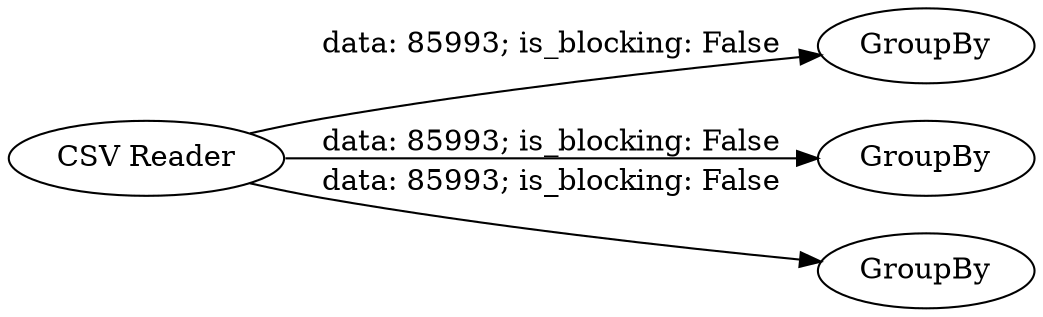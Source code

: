 digraph {
	"-8600838850970750499_1" [label="CSV Reader"]
	"-8600838850970750499_2" [label=GroupBy]
	"-8600838850970750499_3" [label=GroupBy]
	"-8600838850970750499_4" [label=GroupBy]
	"-8600838850970750499_1" -> "-8600838850970750499_4" [label="data: 85993; is_blocking: False"]
	"-8600838850970750499_1" -> "-8600838850970750499_3" [label="data: 85993; is_blocking: False"]
	"-8600838850970750499_1" -> "-8600838850970750499_2" [label="data: 85993; is_blocking: False"]
	rankdir=LR
}
